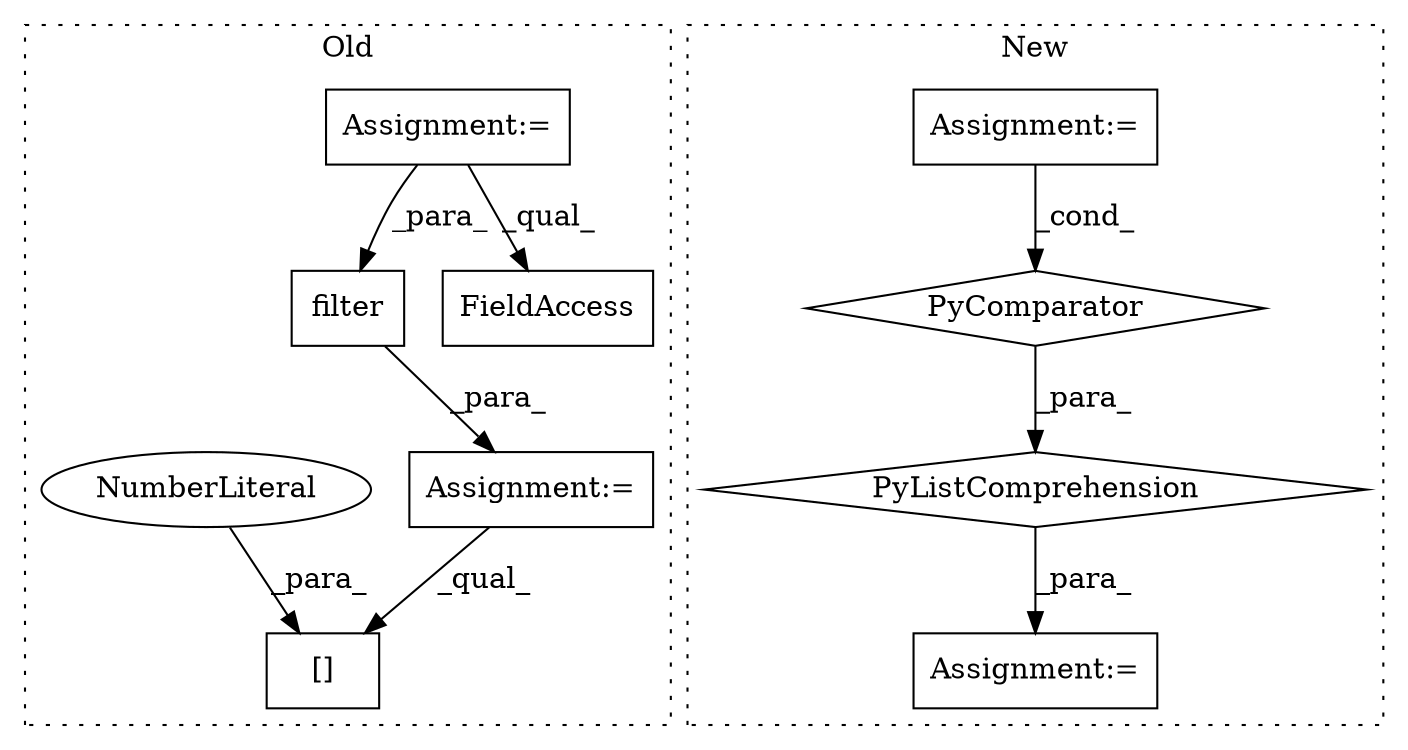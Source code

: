 digraph G {
subgraph cluster0 {
1 [label="filter" a="32" s="3119,3147" l="7,1" shape="box"];
6 [label="Assignment:=" a="7" s="3105" l="1" shape="box"];
7 [label="Assignment:=" a="7" s="2979" l="1" shape="box"];
8 [label="[]" a="2" s="3161,3175" l="13,1" shape="box"];
9 [label="NumberLiteral" a="34" s="3174" l="1" shape="ellipse"];
10 [label="FieldAccess" a="22" s="3126" l="9" shape="box"];
label = "Old";
style="dotted";
}
subgraph cluster1 {
2 [label="PyComparator" a="113" s="2960" l="35" shape="diamond"];
3 [label="Assignment:=" a="7" s="2960" l="35" shape="box"];
4 [label="PyListComprehension" a="109" s="2898" l="105" shape="diamond"];
5 [label="Assignment:=" a="7" s="2886" l="12" shape="box"];
label = "New";
style="dotted";
}
1 -> 6 [label="_para_"];
2 -> 4 [label="_para_"];
3 -> 2 [label="_cond_"];
4 -> 5 [label="_para_"];
6 -> 8 [label="_qual_"];
7 -> 1 [label="_para_"];
7 -> 10 [label="_qual_"];
9 -> 8 [label="_para_"];
}